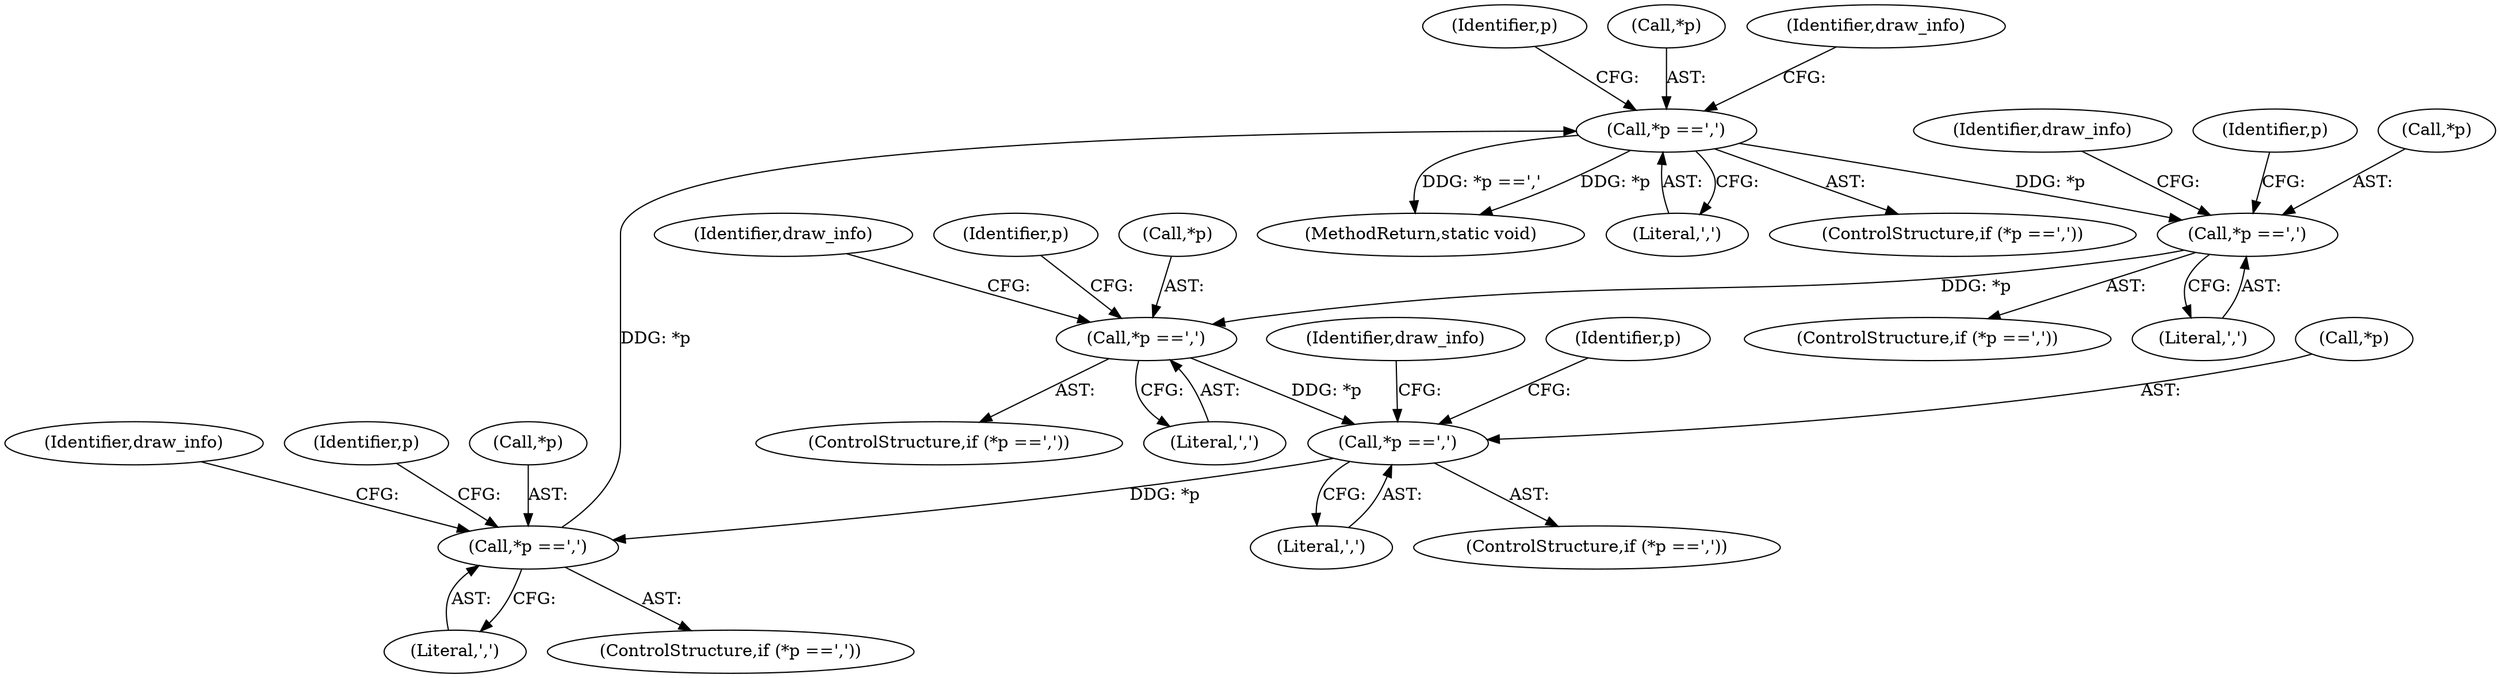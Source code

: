 digraph "0_ImageMagick_56d6e20de489113617cbbddaf41e92600a34db22@pointer" {
"1005241" [label="(Call,*p ==',')"];
"1005224" [label="(Call,*p ==',')"];
"1005207" [label="(Call,*p ==',')"];
"1005190" [label="(Call,*p ==',')"];
"1005173" [label="(Call,*p ==',')"];
"1005241" [label="(Call,*p ==',')"];
"1005233" [label="(Identifier,draw_info)"];
"1005172" [label="(ControlStructure,if (*p ==','))"];
"1005207" [label="(Call,*p ==',')"];
"1005240" [label="(ControlStructure,if (*p ==','))"];
"1005246" [label="(Identifier,p)"];
"1005224" [label="(Call,*p ==',')"];
"1005210" [label="(Literal,',')"];
"1005190" [label="(Call,*p ==',')"];
"1005199" [label="(Identifier,draw_info)"];
"1005241" [label="(Call,*p ==',')"];
"1005178" [label="(Identifier,p)"];
"1005227" [label="(Literal,',')"];
"1005223" [label="(ControlStructure,if (*p ==','))"];
"1005216" [label="(Identifier,draw_info)"];
"1005195" [label="(Identifier,p)"];
"1005206" [label="(ControlStructure,if (*p ==','))"];
"1005212" [label="(Identifier,p)"];
"1005189" [label="(ControlStructure,if (*p ==','))"];
"1005244" [label="(Literal,',')"];
"1005174" [label="(Call,*p)"];
"1005242" [label="(Call,*p)"];
"1005182" [label="(Identifier,draw_info)"];
"1005250" [label="(Identifier,draw_info)"];
"1005193" [label="(Literal,',')"];
"1005173" [label="(Call,*p ==',')"];
"1005229" [label="(Identifier,p)"];
"1005176" [label="(Literal,',')"];
"1005225" [label="(Call,*p)"];
"1019610" [label="(MethodReturn,static void)"];
"1005208" [label="(Call,*p)"];
"1005191" [label="(Call,*p)"];
"1005241" -> "1005240"  [label="AST: "];
"1005241" -> "1005244"  [label="CFG: "];
"1005242" -> "1005241"  [label="AST: "];
"1005244" -> "1005241"  [label="AST: "];
"1005246" -> "1005241"  [label="CFG: "];
"1005250" -> "1005241"  [label="CFG: "];
"1005241" -> "1019610"  [label="DDG: *p ==','"];
"1005241" -> "1019610"  [label="DDG: *p"];
"1005241" -> "1005173"  [label="DDG: *p"];
"1005224" -> "1005241"  [label="DDG: *p"];
"1005224" -> "1005223"  [label="AST: "];
"1005224" -> "1005227"  [label="CFG: "];
"1005225" -> "1005224"  [label="AST: "];
"1005227" -> "1005224"  [label="AST: "];
"1005229" -> "1005224"  [label="CFG: "];
"1005233" -> "1005224"  [label="CFG: "];
"1005207" -> "1005224"  [label="DDG: *p"];
"1005207" -> "1005206"  [label="AST: "];
"1005207" -> "1005210"  [label="CFG: "];
"1005208" -> "1005207"  [label="AST: "];
"1005210" -> "1005207"  [label="AST: "];
"1005212" -> "1005207"  [label="CFG: "];
"1005216" -> "1005207"  [label="CFG: "];
"1005190" -> "1005207"  [label="DDG: *p"];
"1005190" -> "1005189"  [label="AST: "];
"1005190" -> "1005193"  [label="CFG: "];
"1005191" -> "1005190"  [label="AST: "];
"1005193" -> "1005190"  [label="AST: "];
"1005195" -> "1005190"  [label="CFG: "];
"1005199" -> "1005190"  [label="CFG: "];
"1005173" -> "1005190"  [label="DDG: *p"];
"1005173" -> "1005172"  [label="AST: "];
"1005173" -> "1005176"  [label="CFG: "];
"1005174" -> "1005173"  [label="AST: "];
"1005176" -> "1005173"  [label="AST: "];
"1005178" -> "1005173"  [label="CFG: "];
"1005182" -> "1005173"  [label="CFG: "];
}
